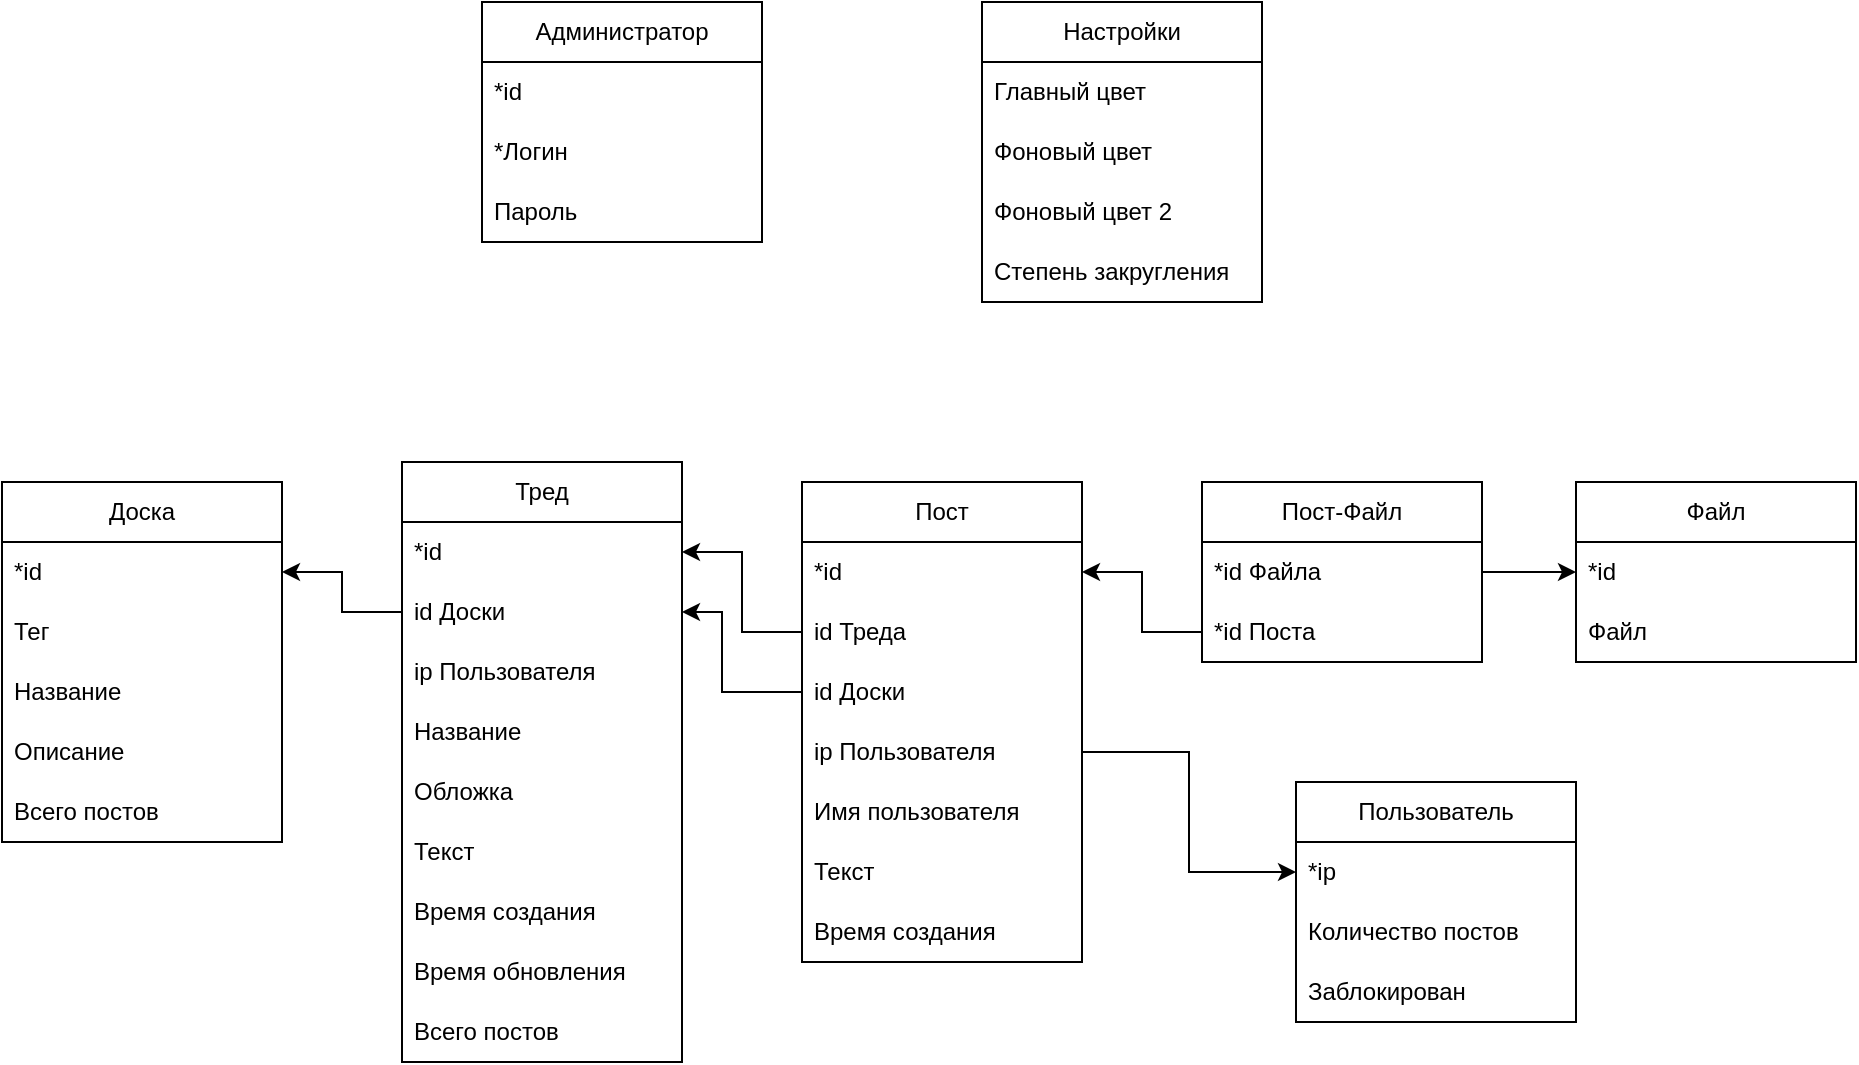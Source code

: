 <mxfile version="23.0.2" type="device">
  <diagram name="Страница — 1" id="TEm_JONVUgMjxSyNPeXF">
    <mxGraphModel dx="1434" dy="836" grid="1" gridSize="10" guides="1" tooltips="1" connect="1" arrows="1" fold="1" page="1" pageScale="1" pageWidth="827" pageHeight="1169" math="0" shadow="0">
      <root>
        <mxCell id="0" />
        <mxCell id="1" parent="0" />
        <mxCell id="angiFKqXrOHYyXC14RLH-1" value="Доска" style="swimlane;fontStyle=0;childLayout=stackLayout;horizontal=1;startSize=30;horizontalStack=0;resizeParent=1;resizeParentMax=0;resizeLast=0;collapsible=1;marginBottom=0;whiteSpace=wrap;html=1;" parent="1" vertex="1">
          <mxGeometry x="40" y="320" width="140" height="180" as="geometry" />
        </mxCell>
        <mxCell id="angiFKqXrOHYyXC14RLH-2" value="*id" style="text;strokeColor=none;fillColor=none;align=left;verticalAlign=middle;spacingLeft=4;spacingRight=4;overflow=hidden;points=[[0,0.5],[1,0.5]];portConstraint=eastwest;rotatable=0;whiteSpace=wrap;html=1;" parent="angiFKqXrOHYyXC14RLH-1" vertex="1">
          <mxGeometry y="30" width="140" height="30" as="geometry" />
        </mxCell>
        <mxCell id="angiFKqXrOHYyXC14RLH-3" value="Тег" style="text;strokeColor=none;fillColor=none;align=left;verticalAlign=middle;spacingLeft=4;spacingRight=4;overflow=hidden;points=[[0,0.5],[1,0.5]];portConstraint=eastwest;rotatable=0;whiteSpace=wrap;html=1;" parent="angiFKqXrOHYyXC14RLH-1" vertex="1">
          <mxGeometry y="60" width="140" height="30" as="geometry" />
        </mxCell>
        <mxCell id="angiFKqXrOHYyXC14RLH-4" value="Название" style="text;strokeColor=none;fillColor=none;align=left;verticalAlign=middle;spacingLeft=4;spacingRight=4;overflow=hidden;points=[[0,0.5],[1,0.5]];portConstraint=eastwest;rotatable=0;whiteSpace=wrap;html=1;" parent="angiFKqXrOHYyXC14RLH-1" vertex="1">
          <mxGeometry y="90" width="140" height="30" as="geometry" />
        </mxCell>
        <mxCell id="angiFKqXrOHYyXC14RLH-5" value="Описание" style="text;strokeColor=none;fillColor=none;align=left;verticalAlign=middle;spacingLeft=4;spacingRight=4;overflow=hidden;points=[[0,0.5],[1,0.5]];portConstraint=eastwest;rotatable=0;whiteSpace=wrap;html=1;" parent="angiFKqXrOHYyXC14RLH-1" vertex="1">
          <mxGeometry y="120" width="140" height="30" as="geometry" />
        </mxCell>
        <mxCell id="angiFKqXrOHYyXC14RLH-6" value="Всего постов" style="text;strokeColor=none;fillColor=none;align=left;verticalAlign=middle;spacingLeft=4;spacingRight=4;overflow=hidden;points=[[0,0.5],[1,0.5]];portConstraint=eastwest;rotatable=0;whiteSpace=wrap;html=1;" parent="angiFKqXrOHYyXC14RLH-1" vertex="1">
          <mxGeometry y="150" width="140" height="30" as="geometry" />
        </mxCell>
        <mxCell id="angiFKqXrOHYyXC14RLH-7" value="Тред" style="swimlane;fontStyle=0;childLayout=stackLayout;horizontal=1;startSize=30;horizontalStack=0;resizeParent=1;resizeParentMax=0;resizeLast=0;collapsible=1;marginBottom=0;whiteSpace=wrap;html=1;" parent="1" vertex="1">
          <mxGeometry x="240" y="310" width="140" height="300" as="geometry" />
        </mxCell>
        <mxCell id="angiFKqXrOHYyXC14RLH-8" value="*id" style="text;strokeColor=none;fillColor=none;align=left;verticalAlign=middle;spacingLeft=4;spacingRight=4;overflow=hidden;points=[[0,0.5],[1,0.5]];portConstraint=eastwest;rotatable=0;whiteSpace=wrap;html=1;" parent="angiFKqXrOHYyXC14RLH-7" vertex="1">
          <mxGeometry y="30" width="140" height="30" as="geometry" />
        </mxCell>
        <mxCell id="cD5s0DsiN1p8NeQJLE8h-1" value="id Доски" style="text;strokeColor=none;fillColor=none;align=left;verticalAlign=middle;spacingLeft=4;spacingRight=4;overflow=hidden;points=[[0,0.5],[1,0.5]];portConstraint=eastwest;rotatable=0;whiteSpace=wrap;html=1;" parent="angiFKqXrOHYyXC14RLH-7" vertex="1">
          <mxGeometry y="60" width="140" height="30" as="geometry" />
        </mxCell>
        <mxCell id="voGjfw6mhq2Z4qjZnaAS-1" value="ip Пользователя" style="text;strokeColor=none;fillColor=none;align=left;verticalAlign=middle;spacingLeft=4;spacingRight=4;overflow=hidden;points=[[0,0.5],[1,0.5]];portConstraint=eastwest;rotatable=0;whiteSpace=wrap;html=1;" parent="angiFKqXrOHYyXC14RLH-7" vertex="1">
          <mxGeometry y="90" width="140" height="30" as="geometry" />
        </mxCell>
        <mxCell id="angiFKqXrOHYyXC14RLH-9" value="Название" style="text;strokeColor=none;fillColor=none;align=left;verticalAlign=middle;spacingLeft=4;spacingRight=4;overflow=hidden;points=[[0,0.5],[1,0.5]];portConstraint=eastwest;rotatable=0;whiteSpace=wrap;html=1;" parent="angiFKqXrOHYyXC14RLH-7" vertex="1">
          <mxGeometry y="120" width="140" height="30" as="geometry" />
        </mxCell>
        <mxCell id="angiFKqXrOHYyXC14RLH-10" value="Обложка" style="text;strokeColor=none;fillColor=none;align=left;verticalAlign=middle;spacingLeft=4;spacingRight=4;overflow=hidden;points=[[0,0.5],[1,0.5]];portConstraint=eastwest;rotatable=0;whiteSpace=wrap;html=1;" parent="angiFKqXrOHYyXC14RLH-7" vertex="1">
          <mxGeometry y="150" width="140" height="30" as="geometry" />
        </mxCell>
        <mxCell id="angiFKqXrOHYyXC14RLH-11" value="Текст" style="text;strokeColor=none;fillColor=none;align=left;verticalAlign=middle;spacingLeft=4;spacingRight=4;overflow=hidden;points=[[0,0.5],[1,0.5]];portConstraint=eastwest;rotatable=0;whiteSpace=wrap;html=1;" parent="angiFKqXrOHYyXC14RLH-7" vertex="1">
          <mxGeometry y="180" width="140" height="30" as="geometry" />
        </mxCell>
        <mxCell id="cD5s0DsiN1p8NeQJLE8h-9" value="Время создания" style="text;strokeColor=none;fillColor=none;align=left;verticalAlign=middle;spacingLeft=4;spacingRight=4;overflow=hidden;points=[[0,0.5],[1,0.5]];portConstraint=eastwest;rotatable=0;whiteSpace=wrap;html=1;" parent="angiFKqXrOHYyXC14RLH-7" vertex="1">
          <mxGeometry y="210" width="140" height="30" as="geometry" />
        </mxCell>
        <mxCell id="088XVENH4D5gGywGqh6t-4" value="Время обновления" style="text;strokeColor=none;fillColor=none;align=left;verticalAlign=middle;spacingLeft=4;spacingRight=4;overflow=hidden;points=[[0,0.5],[1,0.5]];portConstraint=eastwest;rotatable=0;whiteSpace=wrap;html=1;" parent="angiFKqXrOHYyXC14RLH-7" vertex="1">
          <mxGeometry y="240" width="140" height="30" as="geometry" />
        </mxCell>
        <mxCell id="sBqIIrZnsLfa3Gp7xN_o-1" value="Всего постов" style="text;strokeColor=none;fillColor=none;align=left;verticalAlign=middle;spacingLeft=4;spacingRight=4;overflow=hidden;points=[[0,0.5],[1,0.5]];portConstraint=eastwest;rotatable=0;whiteSpace=wrap;html=1;" parent="angiFKqXrOHYyXC14RLH-7" vertex="1">
          <mxGeometry y="270" width="140" height="30" as="geometry" />
        </mxCell>
        <mxCell id="angiFKqXrOHYyXC14RLH-12" value="Пост" style="swimlane;fontStyle=0;childLayout=stackLayout;horizontal=1;startSize=30;horizontalStack=0;resizeParent=1;resizeParentMax=0;resizeLast=0;collapsible=1;marginBottom=0;whiteSpace=wrap;html=1;" parent="1" vertex="1">
          <mxGeometry x="440" y="320" width="140" height="240" as="geometry" />
        </mxCell>
        <mxCell id="angiFKqXrOHYyXC14RLH-13" value="*id" style="text;strokeColor=none;fillColor=none;align=left;verticalAlign=middle;spacingLeft=4;spacingRight=4;overflow=hidden;points=[[0,0.5],[1,0.5]];portConstraint=eastwest;rotatable=0;whiteSpace=wrap;html=1;" parent="angiFKqXrOHYyXC14RLH-12" vertex="1">
          <mxGeometry y="30" width="140" height="30" as="geometry" />
        </mxCell>
        <mxCell id="cD5s0DsiN1p8NeQJLE8h-3" value="id Треда" style="text;strokeColor=none;fillColor=none;align=left;verticalAlign=middle;spacingLeft=4;spacingRight=4;overflow=hidden;points=[[0,0.5],[1,0.5]];portConstraint=eastwest;rotatable=0;whiteSpace=wrap;html=1;" parent="angiFKqXrOHYyXC14RLH-12" vertex="1">
          <mxGeometry y="60" width="140" height="30" as="geometry" />
        </mxCell>
        <mxCell id="088XVENH4D5gGywGqh6t-1" value="id Доски" style="text;strokeColor=none;fillColor=none;align=left;verticalAlign=middle;spacingLeft=4;spacingRight=4;overflow=hidden;points=[[0,0.5],[1,0.5]];portConstraint=eastwest;rotatable=0;whiteSpace=wrap;html=1;" parent="angiFKqXrOHYyXC14RLH-12" vertex="1">
          <mxGeometry y="90" width="140" height="30" as="geometry" />
        </mxCell>
        <mxCell id="voGjfw6mhq2Z4qjZnaAS-2" value="ip Пользователя" style="text;strokeColor=none;fillColor=none;align=left;verticalAlign=middle;spacingLeft=4;spacingRight=4;overflow=hidden;points=[[0,0.5],[1,0.5]];portConstraint=eastwest;rotatable=0;whiteSpace=wrap;html=1;" parent="angiFKqXrOHYyXC14RLH-12" vertex="1">
          <mxGeometry y="120" width="140" height="30" as="geometry" />
        </mxCell>
        <mxCell id="cD5s0DsiN1p8NeQJLE8h-7" value="Имя пользователя" style="text;strokeColor=none;fillColor=none;align=left;verticalAlign=middle;spacingLeft=4;spacingRight=4;overflow=hidden;points=[[0,0.5],[1,0.5]];portConstraint=eastwest;rotatable=0;whiteSpace=wrap;html=1;" parent="angiFKqXrOHYyXC14RLH-12" vertex="1">
          <mxGeometry y="150" width="140" height="30" as="geometry" />
        </mxCell>
        <mxCell id="angiFKqXrOHYyXC14RLH-15" value="Текст" style="text;strokeColor=none;fillColor=none;align=left;verticalAlign=middle;spacingLeft=4;spacingRight=4;overflow=hidden;points=[[0,0.5],[1,0.5]];portConstraint=eastwest;rotatable=0;whiteSpace=wrap;html=1;" parent="angiFKqXrOHYyXC14RLH-12" vertex="1">
          <mxGeometry y="180" width="140" height="30" as="geometry" />
        </mxCell>
        <mxCell id="cD5s0DsiN1p8NeQJLE8h-10" value="Время создания" style="text;strokeColor=none;fillColor=none;align=left;verticalAlign=middle;spacingLeft=4;spacingRight=4;overflow=hidden;points=[[0,0.5],[1,0.5]];portConstraint=eastwest;rotatable=0;whiteSpace=wrap;html=1;" parent="angiFKqXrOHYyXC14RLH-12" vertex="1">
          <mxGeometry y="210" width="140" height="30" as="geometry" />
        </mxCell>
        <mxCell id="angiFKqXrOHYyXC14RLH-16" value="Администратор" style="swimlane;fontStyle=0;childLayout=stackLayout;horizontal=1;startSize=30;horizontalStack=0;resizeParent=1;resizeParentMax=0;resizeLast=0;collapsible=1;marginBottom=0;whiteSpace=wrap;html=1;" parent="1" vertex="1">
          <mxGeometry x="280" y="80" width="140" height="120" as="geometry" />
        </mxCell>
        <mxCell id="angiFKqXrOHYyXC14RLH-17" value="*id" style="text;strokeColor=none;fillColor=none;align=left;verticalAlign=middle;spacingLeft=4;spacingRight=4;overflow=hidden;points=[[0,0.5],[1,0.5]];portConstraint=eastwest;rotatable=0;whiteSpace=wrap;html=1;" parent="angiFKqXrOHYyXC14RLH-16" vertex="1">
          <mxGeometry y="30" width="140" height="30" as="geometry" />
        </mxCell>
        <mxCell id="angiFKqXrOHYyXC14RLH-18" value="*Логин" style="text;strokeColor=none;fillColor=none;align=left;verticalAlign=middle;spacingLeft=4;spacingRight=4;overflow=hidden;points=[[0,0.5],[1,0.5]];portConstraint=eastwest;rotatable=0;whiteSpace=wrap;html=1;" parent="angiFKqXrOHYyXC14RLH-16" vertex="1">
          <mxGeometry y="60" width="140" height="30" as="geometry" />
        </mxCell>
        <mxCell id="angiFKqXrOHYyXC14RLH-19" value="Пароль" style="text;strokeColor=none;fillColor=none;align=left;verticalAlign=middle;spacingLeft=4;spacingRight=4;overflow=hidden;points=[[0,0.5],[1,0.5]];portConstraint=eastwest;rotatable=0;whiteSpace=wrap;html=1;" parent="angiFKqXrOHYyXC14RLH-16" vertex="1">
          <mxGeometry y="90" width="140" height="30" as="geometry" />
        </mxCell>
        <mxCell id="angiFKqXrOHYyXC14RLH-20" value="Пользователь" style="swimlane;fontStyle=0;childLayout=stackLayout;horizontal=1;startSize=30;horizontalStack=0;resizeParent=1;resizeParentMax=0;resizeLast=0;collapsible=1;marginBottom=0;whiteSpace=wrap;html=1;" parent="1" vertex="1">
          <mxGeometry x="687" y="470" width="140" height="120" as="geometry" />
        </mxCell>
        <mxCell id="angiFKqXrOHYyXC14RLH-21" value="*ip" style="text;strokeColor=none;fillColor=none;align=left;verticalAlign=middle;spacingLeft=4;spacingRight=4;overflow=hidden;points=[[0,0.5],[1,0.5]];portConstraint=eastwest;rotatable=0;whiteSpace=wrap;html=1;" parent="angiFKqXrOHYyXC14RLH-20" vertex="1">
          <mxGeometry y="30" width="140" height="30" as="geometry" />
        </mxCell>
        <mxCell id="ZvjiVNuVpQz1wDKCUCpS-6" value="Количество постов" style="text;strokeColor=none;fillColor=none;align=left;verticalAlign=middle;spacingLeft=4;spacingRight=4;overflow=hidden;points=[[0,0.5],[1,0.5]];portConstraint=eastwest;rotatable=0;whiteSpace=wrap;html=1;" parent="angiFKqXrOHYyXC14RLH-20" vertex="1">
          <mxGeometry y="60" width="140" height="30" as="geometry" />
        </mxCell>
        <mxCell id="ZvjiVNuVpQz1wDKCUCpS-7" value="Заблокирован" style="text;strokeColor=none;fillColor=none;align=left;verticalAlign=middle;spacingLeft=4;spacingRight=4;overflow=hidden;points=[[0,0.5],[1,0.5]];portConstraint=eastwest;rotatable=0;whiteSpace=wrap;html=1;" parent="angiFKqXrOHYyXC14RLH-20" vertex="1">
          <mxGeometry y="90" width="140" height="30" as="geometry" />
        </mxCell>
        <mxCell id="cD5s0DsiN1p8NeQJLE8h-2" style="edgeStyle=orthogonalEdgeStyle;rounded=0;orthogonalLoop=1;jettySize=auto;html=1;exitX=0;exitY=0.5;exitDx=0;exitDy=0;entryX=1;entryY=0.5;entryDx=0;entryDy=0;" parent="1" source="cD5s0DsiN1p8NeQJLE8h-1" target="angiFKqXrOHYyXC14RLH-2" edge="1">
          <mxGeometry relative="1" as="geometry" />
        </mxCell>
        <mxCell id="cD5s0DsiN1p8NeQJLE8h-5" style="edgeStyle=orthogonalEdgeStyle;rounded=0;orthogonalLoop=1;jettySize=auto;html=1;exitX=1;exitY=0.5;exitDx=0;exitDy=0;entryX=0;entryY=0.5;entryDx=0;entryDy=0;" parent="1" source="voGjfw6mhq2Z4qjZnaAS-2" target="angiFKqXrOHYyXC14RLH-21" edge="1">
          <mxGeometry relative="1" as="geometry" />
        </mxCell>
        <mxCell id="088XVENH4D5gGywGqh6t-2" style="edgeStyle=orthogonalEdgeStyle;rounded=0;orthogonalLoop=1;jettySize=auto;html=1;exitX=0;exitY=0.5;exitDx=0;exitDy=0;entryX=1;entryY=0.5;entryDx=0;entryDy=0;" parent="1" source="088XVENH4D5gGywGqh6t-1" target="cD5s0DsiN1p8NeQJLE8h-1" edge="1">
          <mxGeometry relative="1" as="geometry">
            <Array as="points">
              <mxPoint x="400" y="425" />
              <mxPoint x="400" y="385" />
            </Array>
          </mxGeometry>
        </mxCell>
        <mxCell id="088XVENH4D5gGywGqh6t-3" style="edgeStyle=orthogonalEdgeStyle;rounded=0;orthogonalLoop=1;jettySize=auto;html=1;exitX=0;exitY=0.5;exitDx=0;exitDy=0;entryX=1;entryY=0.5;entryDx=0;entryDy=0;" parent="1" source="cD5s0DsiN1p8NeQJLE8h-3" target="angiFKqXrOHYyXC14RLH-8" edge="1">
          <mxGeometry relative="1" as="geometry" />
        </mxCell>
        <mxCell id="ZvjiVNuVpQz1wDKCUCpS-1" value="Настройки" style="swimlane;fontStyle=0;childLayout=stackLayout;horizontal=1;startSize=30;horizontalStack=0;resizeParent=1;resizeParentMax=0;resizeLast=0;collapsible=1;marginBottom=0;whiteSpace=wrap;html=1;" parent="1" vertex="1">
          <mxGeometry x="530" y="80" width="140" height="150" as="geometry" />
        </mxCell>
        <mxCell id="ZvjiVNuVpQz1wDKCUCpS-2" value="Главный цвет" style="text;strokeColor=none;fillColor=none;align=left;verticalAlign=middle;spacingLeft=4;spacingRight=4;overflow=hidden;points=[[0,0.5],[1,0.5]];portConstraint=eastwest;rotatable=0;whiteSpace=wrap;html=1;" parent="ZvjiVNuVpQz1wDKCUCpS-1" vertex="1">
          <mxGeometry y="30" width="140" height="30" as="geometry" />
        </mxCell>
        <mxCell id="ZvjiVNuVpQz1wDKCUCpS-3" value="Фоновый цвет" style="text;strokeColor=none;fillColor=none;align=left;verticalAlign=middle;spacingLeft=4;spacingRight=4;overflow=hidden;points=[[0,0.5],[1,0.5]];portConstraint=eastwest;rotatable=0;whiteSpace=wrap;html=1;" parent="ZvjiVNuVpQz1wDKCUCpS-1" vertex="1">
          <mxGeometry y="60" width="140" height="30" as="geometry" />
        </mxCell>
        <mxCell id="ZvjiVNuVpQz1wDKCUCpS-4" value="Фоновый цвет 2" style="text;strokeColor=none;fillColor=none;align=left;verticalAlign=middle;spacingLeft=4;spacingRight=4;overflow=hidden;points=[[0,0.5],[1,0.5]];portConstraint=eastwest;rotatable=0;whiteSpace=wrap;html=1;" parent="ZvjiVNuVpQz1wDKCUCpS-1" vertex="1">
          <mxGeometry y="90" width="140" height="30" as="geometry" />
        </mxCell>
        <mxCell id="ZvjiVNuVpQz1wDKCUCpS-5" value="Степень закругления" style="text;strokeColor=none;fillColor=none;align=left;verticalAlign=middle;spacingLeft=4;spacingRight=4;overflow=hidden;points=[[0,0.5],[1,0.5]];portConstraint=eastwest;rotatable=0;whiteSpace=wrap;html=1;" parent="ZvjiVNuVpQz1wDKCUCpS-1" vertex="1">
          <mxGeometry y="120" width="140" height="30" as="geometry" />
        </mxCell>
        <mxCell id="cyJq65sDzj0vePkcsIug-1" value="Пост-Файл" style="swimlane;fontStyle=0;childLayout=stackLayout;horizontal=1;startSize=30;horizontalStack=0;resizeParent=1;resizeParentMax=0;resizeLast=0;collapsible=1;marginBottom=0;whiteSpace=wrap;html=1;" vertex="1" parent="1">
          <mxGeometry x="640" y="320" width="140" height="90" as="geometry" />
        </mxCell>
        <mxCell id="cyJq65sDzj0vePkcsIug-6" value="*id Файла" style="text;strokeColor=none;fillColor=none;align=left;verticalAlign=middle;spacingLeft=4;spacingRight=4;overflow=hidden;points=[[0,0.5],[1,0.5]];portConstraint=eastwest;rotatable=0;whiteSpace=wrap;html=1;" vertex="1" parent="cyJq65sDzj0vePkcsIug-1">
          <mxGeometry y="30" width="140" height="30" as="geometry" />
        </mxCell>
        <mxCell id="cyJq65sDzj0vePkcsIug-5" value="*id Поста" style="text;strokeColor=none;fillColor=none;align=left;verticalAlign=middle;spacingLeft=4;spacingRight=4;overflow=hidden;points=[[0,0.5],[1,0.5]];portConstraint=eastwest;rotatable=0;whiteSpace=wrap;html=1;" vertex="1" parent="cyJq65sDzj0vePkcsIug-1">
          <mxGeometry y="60" width="140" height="30" as="geometry" />
        </mxCell>
        <mxCell id="cyJq65sDzj0vePkcsIug-8" value="Файл" style="swimlane;fontStyle=0;childLayout=stackLayout;horizontal=1;startSize=30;horizontalStack=0;resizeParent=1;resizeParentMax=0;resizeLast=0;collapsible=1;marginBottom=0;whiteSpace=wrap;html=1;" vertex="1" parent="1">
          <mxGeometry x="827" y="320" width="140" height="90" as="geometry" />
        </mxCell>
        <mxCell id="cyJq65sDzj0vePkcsIug-13" value="*id" style="text;strokeColor=none;fillColor=none;align=left;verticalAlign=middle;spacingLeft=4;spacingRight=4;overflow=hidden;points=[[0,0.5],[1,0.5]];portConstraint=eastwest;rotatable=0;whiteSpace=wrap;html=1;" vertex="1" parent="cyJq65sDzj0vePkcsIug-8">
          <mxGeometry y="30" width="140" height="30" as="geometry" />
        </mxCell>
        <mxCell id="cyJq65sDzj0vePkcsIug-12" value="Файл" style="text;strokeColor=none;fillColor=none;align=left;verticalAlign=middle;spacingLeft=4;spacingRight=4;overflow=hidden;points=[[0,0.5],[1,0.5]];portConstraint=eastwest;rotatable=0;whiteSpace=wrap;html=1;" vertex="1" parent="cyJq65sDzj0vePkcsIug-8">
          <mxGeometry y="60" width="140" height="30" as="geometry" />
        </mxCell>
        <mxCell id="cyJq65sDzj0vePkcsIug-14" style="edgeStyle=orthogonalEdgeStyle;rounded=0;orthogonalLoop=1;jettySize=auto;html=1;exitX=0;exitY=0.5;exitDx=0;exitDy=0;entryX=1;entryY=0.5;entryDx=0;entryDy=0;" edge="1" parent="1" source="cyJq65sDzj0vePkcsIug-5" target="angiFKqXrOHYyXC14RLH-13">
          <mxGeometry relative="1" as="geometry" />
        </mxCell>
        <mxCell id="cyJq65sDzj0vePkcsIug-15" style="edgeStyle=orthogonalEdgeStyle;rounded=0;orthogonalLoop=1;jettySize=auto;html=1;exitX=1;exitY=0.5;exitDx=0;exitDy=0;entryX=0;entryY=0.5;entryDx=0;entryDy=0;" edge="1" parent="1" source="cyJq65sDzj0vePkcsIug-6" target="cyJq65sDzj0vePkcsIug-13">
          <mxGeometry relative="1" as="geometry" />
        </mxCell>
      </root>
    </mxGraphModel>
  </diagram>
</mxfile>
